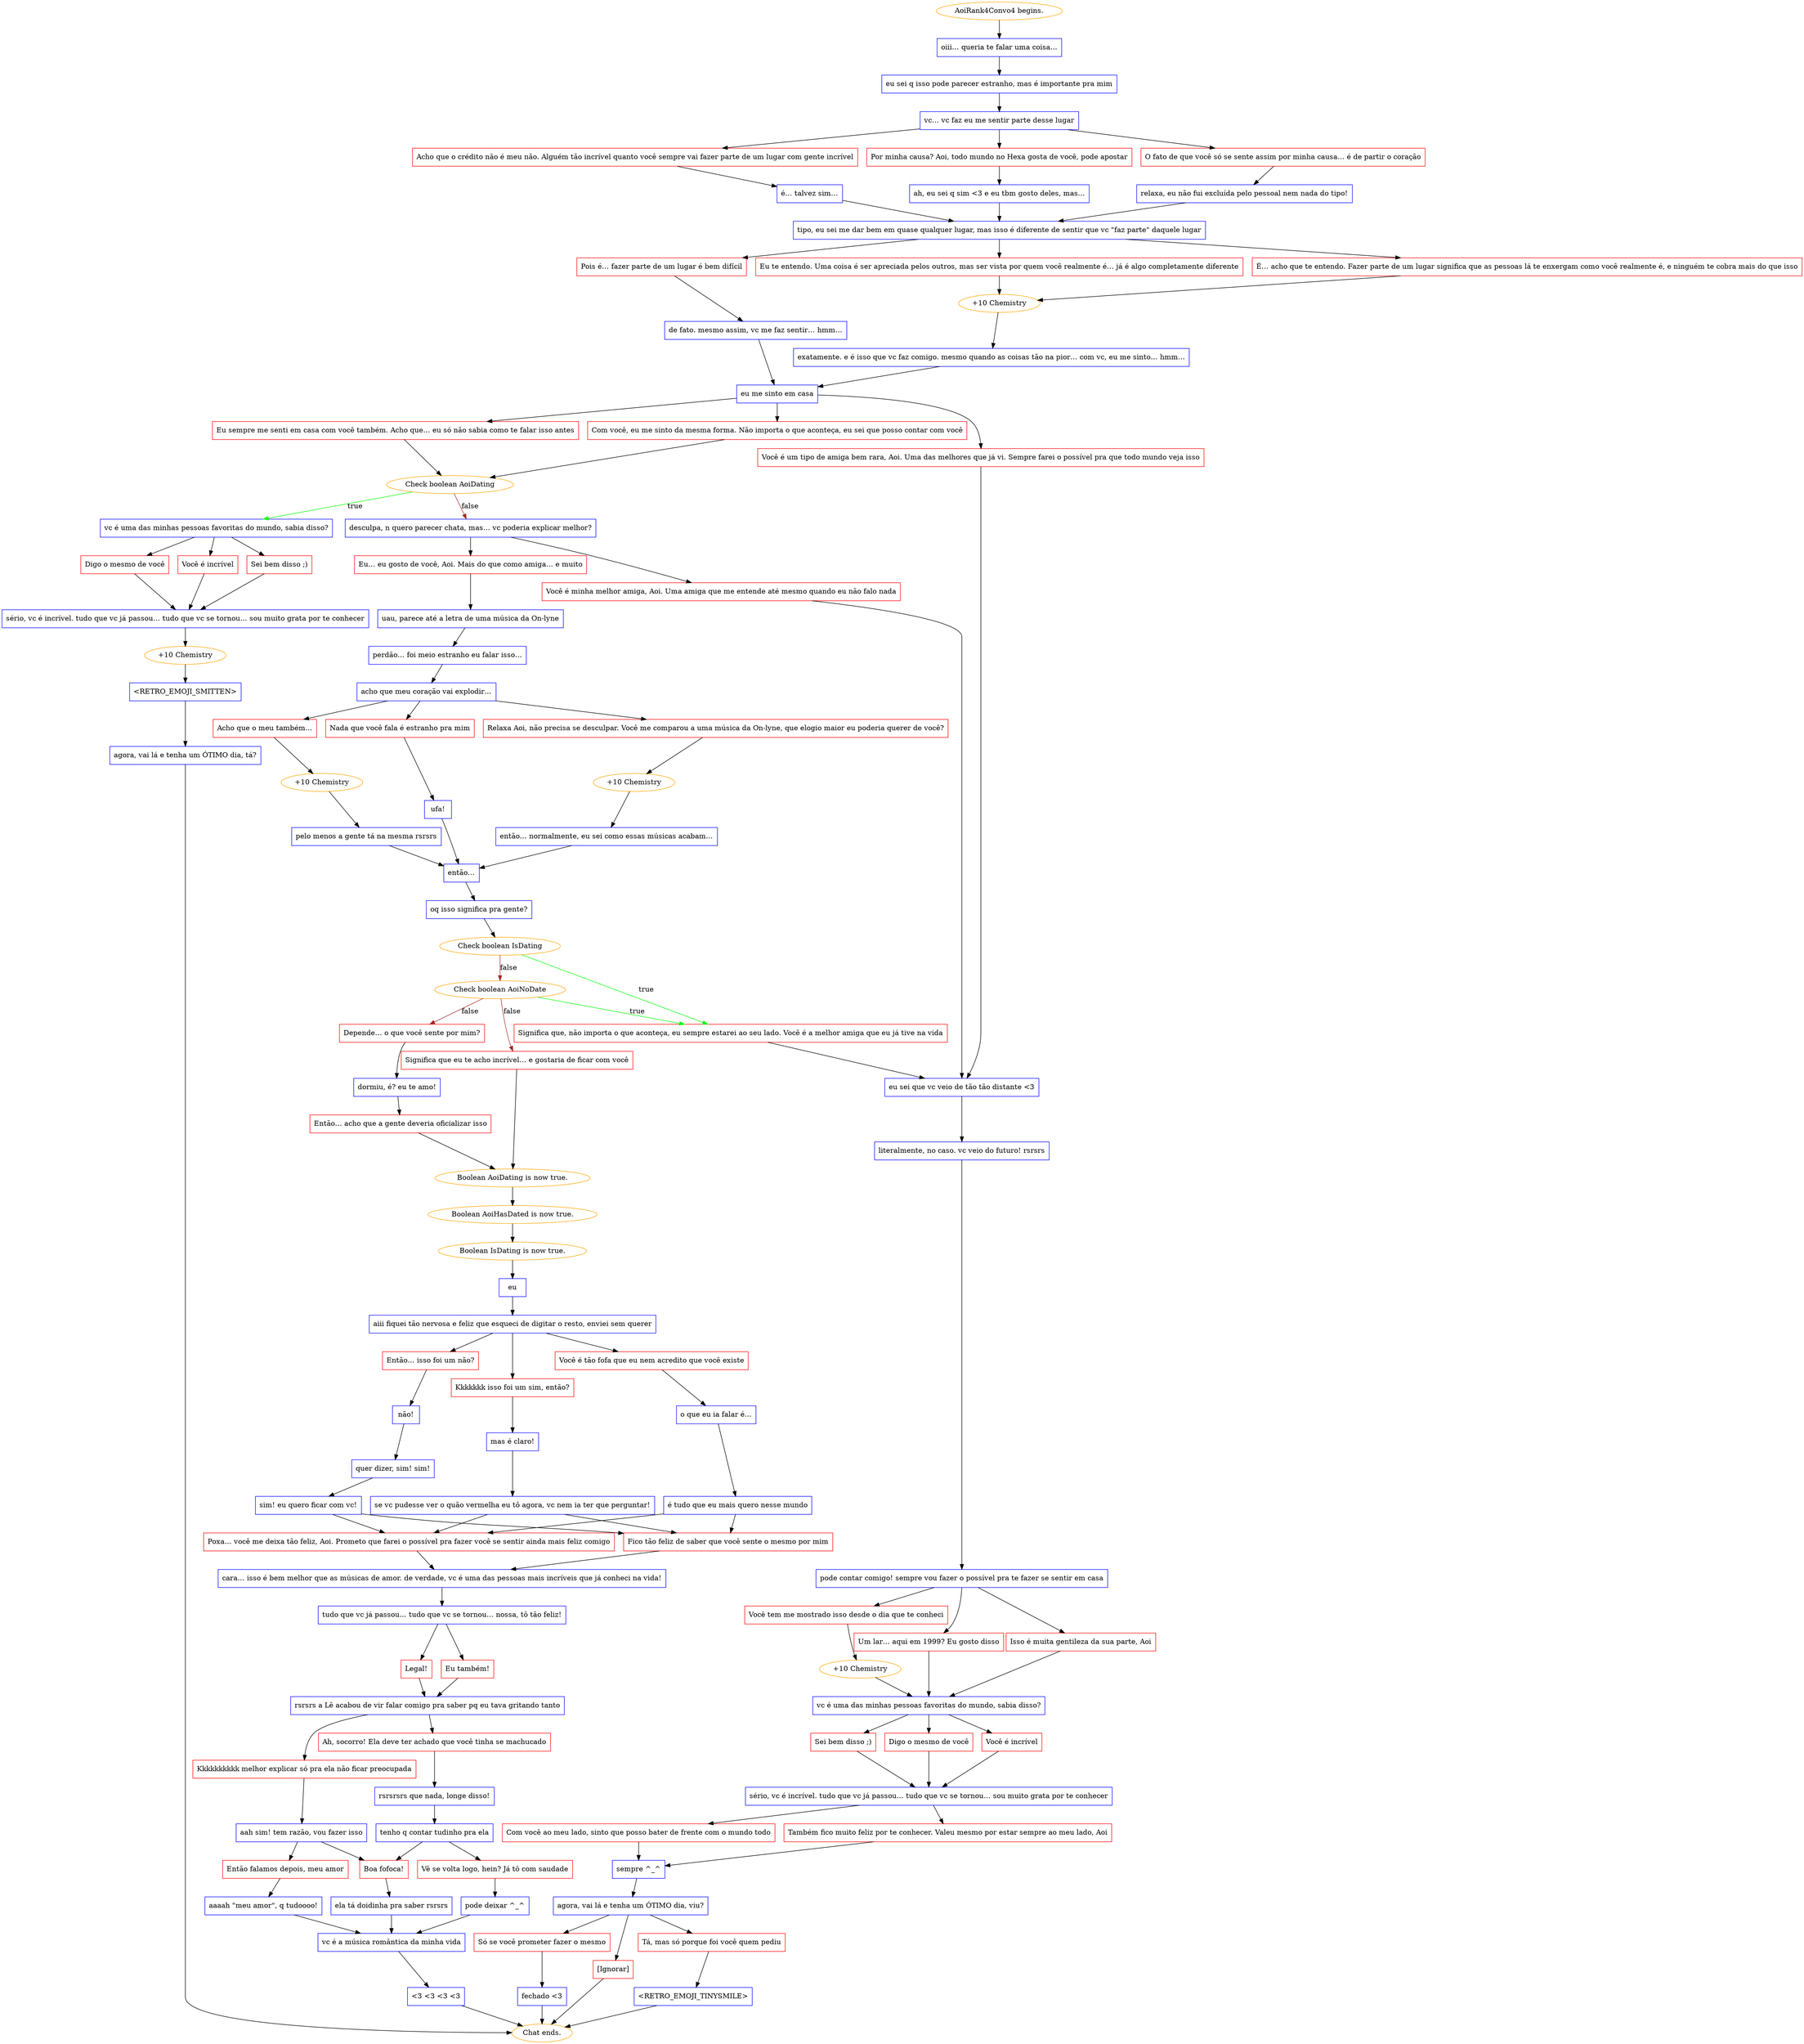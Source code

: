 digraph {
	"AoiRank4Convo4 begins." [color=orange];
		"AoiRank4Convo4 begins." -> j918040787;
	j918040787 [label="oiii… queria te falar uma coisa…",shape=box,color=blue];
		j918040787 -> j2857812175;
	j2857812175 [label="eu sei q isso pode parecer estranho, mas é importante pra mim",shape=box,color=blue];
		j2857812175 -> j17622800;
	j17622800 [label="vc… vc faz eu me sentir parte desse lugar",shape=box,color=blue];
		j17622800 -> j2583063873;
		j17622800 -> j3505205831;
		j17622800 -> j1371375097;
	j2583063873 [label="Acho que o crédito não é meu não. Alguém tão incrível quanto você sempre vai fazer parte de um lugar com gente incrível",shape=box,color=red];
		j2583063873 -> j3136254526;
	j3505205831 [label="Por minha causa? Aoi, todo mundo no Hexa gosta de você, pode apostar",shape=box,color=red];
		j3505205831 -> j1325759031;
	j1371375097 [label="O fato de que você só se sente assim por minha causa… é de partir o coração",shape=box,color=red];
		j1371375097 -> j250246509;
	j3136254526 [label="é… talvez sim…",shape=box,color=blue];
		j3136254526 -> j2230941812;
	j1325759031 [label="ah, eu sei q sim <3 e eu tbm gosto deles, mas…",shape=box,color=blue];
		j1325759031 -> j2230941812;
	j250246509 [label="relaxa, eu não fui excluída pelo pessoal nem nada do tipo!",shape=box,color=blue];
		j250246509 -> j2230941812;
	j2230941812 [label="tipo, eu sei me dar bem em quase qualquer lugar, mas isso é diferente de sentir que vc \"faz parte\" daquele lugar",shape=box,color=blue];
		j2230941812 -> j2184560886;
		j2230941812 -> j2514204670;
		j2230941812 -> j1597368644;
	j2184560886 [label="Eu te entendo. Uma coisa é ser apreciada pelos outros, mas ser vista por quem você realmente é… já é algo completamente diferente",shape=box,color=red];
		j2184560886 -> j1769402762;
	j2514204670 [label="É… acho que te entendo. Fazer parte de um lugar significa que as pessoas lá te enxergam como você realmente é, e ninguém te cobra mais do que isso",shape=box,color=red];
		j2514204670 -> j1769402762;
	j1597368644 [label="Pois é… fazer parte de um lugar é bem difícil",shape=box,color=red];
		j1597368644 -> j2057787298;
	j1769402762 [label="+10 Chemistry",color=orange];
		j1769402762 -> j952748498;
	j2057787298 [label="de fato. mesmo assim, vc me faz sentir… hmm…",shape=box,color=blue];
		j2057787298 -> j3885175006;
	j952748498 [label="exatamente. e é isso que vc faz comigo. mesmo quando as coisas tão na pior… com vc, eu me sinto… hmm…",shape=box,color=blue];
		j952748498 -> j3885175006;
	j3885175006 [label="eu me sinto em casa",shape=box,color=blue];
		j3885175006 -> j3140147108;
		j3885175006 -> j2824812486;
		j3885175006 -> j2496190419;
	j3140147108 [label="Eu sempre me senti em casa com você também. Acho que… eu só não sabia como te falar isso antes",shape=box,color=red];
		j3140147108 -> j3623430327;
	j2824812486 [label="Com você, eu me sinto da mesma forma. Não importa o que aconteça, eu sei que posso contar com você",shape=box,color=red];
		j2824812486 -> j3623430327;
	j2496190419 [label="Você é um tipo de amiga bem rara, Aoi. Uma das melhores que já vi. Sempre farei o possível pra que todo mundo veja isso",shape=box,color=red];
		j2496190419 -> j167897906;
	j3623430327 [label="Check boolean AoiDating",color=orange];
		j3623430327 -> j962391767 [label=true,color=green];
		j3623430327 -> j4107134045 [label=false,color=brown];
	j167897906 [label="eu sei que vc veio de tão tão distante <3",shape=box,color=blue];
		j167897906 -> j2804560270;
	j962391767 [label="vc é uma das minhas pessoas favoritas do mundo, sabia disso?",shape=box,color=blue];
		j962391767 -> j1930181959;
		j962391767 -> j2718743773;
		j962391767 -> j65790302;
	j4107134045 [label="desculpa, n quero parecer chata, mas… vc poderia explicar melhor?",shape=box,color=blue];
		j4107134045 -> j2478488953;
		j4107134045 -> j525397694;
	j2804560270 [label="literalmente, no caso. vc veio do futuro! rsrsrs",shape=box,color=blue];
		j2804560270 -> j1135996010;
	j1930181959 [label="Digo o mesmo de você",shape=box,color=red];
		j1930181959 -> j4083109913;
	j2718743773 [label="Você é incrível",shape=box,color=red];
		j2718743773 -> j4083109913;
	j65790302 [label="Sei bem disso ;)",shape=box,color=red];
		j65790302 -> j4083109913;
	j2478488953 [label="Eu… eu gosto de você, Aoi. Mais do que como amiga… e muito",shape=box,color=red];
		j2478488953 -> j311989347;
	j525397694 [label="Você é minha melhor amiga, Aoi. Uma amiga que me entende até mesmo quando eu não falo nada",shape=box,color=red];
		j525397694 -> j167897906;
	j1135996010 [label="pode contar comigo! sempre vou fazer o possível pra te fazer se sentir em casa",shape=box,color=blue];
		j1135996010 -> j2067082879;
		j1135996010 -> j54118102;
		j1135996010 -> j3800626627;
	j4083109913 [label="sério, vc é incrível. tudo que vc já passou… tudo que vc se tornou… sou muito grata por te conhecer",shape=box,color=blue];
		j4083109913 -> j398197405;
	j311989347 [label="uau, parece até a letra de uma música da On-lyne",shape=box,color=blue];
		j311989347 -> j2238157480;
	j2067082879 [label="Você tem me mostrado isso desde o dia que te conheci",shape=box,color=red];
		j2067082879 -> j2396319646;
	j54118102 [label="Um lar… aqui em 1999? Eu gosto disso",shape=box,color=red];
		j54118102 -> j1504230268;
	j3800626627 [label="Isso é muita gentileza da sua parte, Aoi",shape=box,color=red];
		j3800626627 -> j1504230268;
	j398197405 [label="+10 Chemistry",color=orange];
		j398197405 -> j3242428890;
	j2238157480 [label="perdão… foi meio estranho eu falar isso…",shape=box,color=blue];
		j2238157480 -> j167061966;
	j2396319646 [label="+10 Chemistry",color=orange];
		j2396319646 -> j1504230268;
	j1504230268 [label="vc é uma das minhas pessoas favoritas do mundo, sabia disso?",shape=box,color=blue];
		j1504230268 -> j4122205164;
		j1504230268 -> j2857961153;
		j1504230268 -> j716797174;
	j3242428890 [label="<RETRO_EMOJI_SMITTEN>",shape=box,color=blue];
		j3242428890 -> j808794936;
	j167061966 [label="acho que meu coração vai explodir…",shape=box,color=blue];
		j167061966 -> j747620524;
		j167061966 -> j711987641;
		j167061966 -> j4141690139;
	j4122205164 [label="Digo o mesmo de você",shape=box,color=red];
		j4122205164 -> j3167408589;
	j2857961153 [label="Você é incrível",shape=box,color=red];
		j2857961153 -> j3167408589;
	j716797174 [label="Sei bem disso ;)",shape=box,color=red];
		j716797174 -> j3167408589;
	j808794936 [label="agora, vai lá e tenha um ÓTIMO dia, tá?",shape=box,color=blue];
		j808794936 -> "Chat ends.";
	j747620524 [label="Relaxa Aoi, não precisa se desculpar. Você me comparou a uma música da On-lyne, que elogio maior eu poderia querer de você?",shape=box,color=red];
		j747620524 -> j714479466;
	j711987641 [label="Acho que o meu também…",shape=box,color=red];
		j711987641 -> j637783703;
	j4141690139 [label="Nada que você fala é estranho pra mim",shape=box,color=red];
		j4141690139 -> j838551691;
	j3167408589 [label="sério, vc é incrível. tudo que vc já passou… tudo que vc se tornou… sou muito grata por te conhecer",shape=box,color=blue];
		j3167408589 -> j3360817809;
		j3167408589 -> j2182893927;
	"Chat ends." [color=orange];
	j714479466 [label="+10 Chemistry",color=orange];
		j714479466 -> j3981276422;
	j637783703 [label="+10 Chemistry",color=orange];
		j637783703 -> j572723;
	j838551691 [label="ufa!",shape=box,color=blue];
		j838551691 -> j3916876986;
	j3360817809 [label="Com você ao meu lado, sinto que posso bater de frente com o mundo todo",shape=box,color=red];
		j3360817809 -> j3160019669;
	j2182893927 [label="Também fico muito feliz por te conhecer. Valeu mesmo por estar sempre ao meu lado, Aoi",shape=box,color=red];
		j2182893927 -> j3160019669;
	j3981276422 [label="então… normalmente, eu sei como essas músicas acabam…",shape=box,color=blue];
		j3981276422 -> j3916876986;
	j572723 [label="pelo menos a gente tá na mesma rsrsrs",shape=box,color=blue];
		j572723 -> j3916876986;
	j3916876986 [label="então…",shape=box,color=blue];
		j3916876986 -> j606667183;
	j3160019669 [label="sempre ^_^",shape=box,color=blue];
		j3160019669 -> j4116737911;
	j606667183 [label="oq isso significa pra gente?",shape=box,color=blue];
		j606667183 -> j1568675080;
	j4116737911 [label="agora, vai lá e tenha um ÓTIMO dia, viu?",shape=box,color=blue];
		j4116737911 -> j3127231901;
		j4116737911 -> j3564455155;
		j4116737911 -> j1678137900;
	j1568675080 [label="Check boolean IsDating",color=orange];
		j1568675080 -> j3619035283 [label=true,color=green];
		j1568675080 -> j1069024573 [label=false,color=brown];
	j3127231901 [label="Tá, mas só porque foi você quem pediu",shape=box,color=red];
		j3127231901 -> j3029731251;
	j3564455155 [label="Só se você prometer fazer o mesmo",shape=box,color=red];
		j3564455155 -> j1254593547;
	j1678137900 [label="[Ignorar]",shape=box,color=red];
		j1678137900 -> "Chat ends.";
	j3619035283 [label="Significa que, não importa o que aconteça, eu sempre estarei ao seu lado. Você é a melhor amiga que eu já tive na vida",shape=box,color=red];
		j3619035283 -> j167897906;
	j1069024573 [label="Check boolean AoiNoDate",color=orange];
		j1069024573 -> j3619035283 [label=true,color=green];
		j1069024573 -> j2961842044 [label=false,color=brown];
		j1069024573 -> j3373912082 [label=false,color=brown];
	j3029731251 [label="<RETRO_EMOJI_TINYSMILE>",shape=box,color=blue];
		j3029731251 -> "Chat ends.";
	j1254593547 [label="fechado <3",shape=box,color=blue];
		j1254593547 -> "Chat ends.";
	j2961842044 [label="Significa que eu te acho incrível… e gostaria de ficar com você",shape=box,color=red];
		j2961842044 -> j1726743997;
	j3373912082 [label="Depende… o que você sente por mim?",shape=box,color=red];
		j3373912082 -> j3474766504;
	j1726743997 [label="Boolean AoiDating is now true.",color=orange];
		j1726743997 -> j1589587456;
	j3474766504 [label="dormiu, é? eu te amo!",shape=box,color=blue];
		j3474766504 -> j3991931202;
	j1589587456 [label="Boolean AoiHasDated is now true.",color=orange];
		j1589587456 -> j691122325;
	j3991931202 [label="Então… acho que a gente deveria oficializar isso",shape=box,color=red];
		j3991931202 -> j1726743997;
	j691122325 [label="Boolean IsDating is now true.",color=orange];
		j691122325 -> j2460000253;
	j2460000253 [label="eu",shape=box,color=blue];
		j2460000253 -> j1413227995;
	j1413227995 [label="aiii fiquei tão nervosa e feliz que esqueci de digitar o resto, enviei sem querer",shape=box,color=blue];
		j1413227995 -> j26045784;
		j1413227995 -> j4250547801;
		j1413227995 -> j2040879949;
	j26045784 [label="Kkkkkkk isso foi um sim, então?",shape=box,color=red];
		j26045784 -> j1010812588;
	j4250547801 [label="Você é tão fofa que eu nem acredito que você existe",shape=box,color=red];
		j4250547801 -> j4104376618;
	j2040879949 [label="Então… isso foi um não?",shape=box,color=red];
		j2040879949 -> j558189784;
	j1010812588 [label="mas é claro!",shape=box,color=blue];
		j1010812588 -> j1989575556;
	j4104376618 [label="o que eu ia falar é…",shape=box,color=blue];
		j4104376618 -> j3254263703;
	j558189784 [label="não!",shape=box,color=blue];
		j558189784 -> j1317947712;
	j1989575556 [label="se vc pudesse ver o quão vermelha eu tô agora, vc nem ia ter que perguntar!",shape=box,color=blue];
		j1989575556 -> j118833367;
		j1989575556 -> j3611319759;
	j3254263703 [label="é tudo que eu mais quero nesse mundo",shape=box,color=blue];
		j3254263703 -> j118833367;
		j3254263703 -> j3611319759;
	j1317947712 [label="quer dizer, sim! sim!",shape=box,color=blue];
		j1317947712 -> j2932914945;
	j118833367 [label="Fico tão feliz de saber que você sente o mesmo por mim",shape=box,color=red];
		j118833367 -> j46298283;
	j3611319759 [label="Poxa… você me deixa tão feliz, Aoi. Prometo que farei o possível pra fazer você se sentir ainda mais feliz comigo",shape=box,color=red];
		j3611319759 -> j46298283;
	j2932914945 [label="sim! eu quero ficar com vc!",shape=box,color=blue];
		j2932914945 -> j118833367;
		j2932914945 -> j3611319759;
	j46298283 [label="cara… isso é bem melhor que as músicas de amor. de verdade, vc é uma das pessoas mais incríveis que já conheci na vida!",shape=box,color=blue];
		j46298283 -> j1889682295;
	j1889682295 [label="tudo que vc já passou… tudo que vc se tornou… nossa, tô tão feliz!",shape=box,color=blue];
		j1889682295 -> j3959509721;
		j1889682295 -> j2896141304;
	j3959509721 [label="Legal!",shape=box,color=red];
		j3959509721 -> j511337688;
	j2896141304 [label="Eu também!",shape=box,color=red];
		j2896141304 -> j511337688;
	j511337688 [label="rsrsrs a Lê acabou de vir falar comigo pra saber pq eu tava gritando tanto",shape=box,color=blue];
		j511337688 -> j1787707609;
		j511337688 -> j524984564;
	j1787707609 [label="Ah, socorro! Ela deve ter achado que você tinha se machucado",shape=box,color=red];
		j1787707609 -> j581006725;
	j524984564 [label="Kkkkkkkkkk melhor explicar só pra ela não ficar preocupada",shape=box,color=red];
		j524984564 -> j3419058675;
	j581006725 [label="rsrsrsrs que nada, longe disso!",shape=box,color=blue];
		j581006725 -> j632790603;
	j3419058675 [label="aah sim! tem razão, vou fazer isso",shape=box,color=blue];
		j3419058675 -> j4142413742;
		j3419058675 -> j2607677958;
	j632790603 [label="tenho q contar tudinho pra ela",shape=box,color=blue];
		j632790603 -> j4142413742;
		j632790603 -> j887130218;
	j4142413742 [label="Boa fofoca!",shape=box,color=red];
		j4142413742 -> j1240365965;
	j2607677958 [label="Então falamos depois, meu amor",shape=box,color=red];
		j2607677958 -> j1111609890;
	j887130218 [label="Vê se volta logo, hein? Já tô com saudade",shape=box,color=red];
		j887130218 -> j31897645;
	j1240365965 [label="ela tá doidinha pra saber rsrsrs",shape=box,color=blue];
		j1240365965 -> j3122512526;
	j1111609890 [label="aaaah \"meu amor\", q tudoooo!",shape=box,color=blue];
		j1111609890 -> j3122512526;
	j31897645 [label="pode deixar ^_^",shape=box,color=blue];
		j31897645 -> j3122512526;
	j3122512526 [label="vc é a música romântica da minha vida",shape=box,color=blue];
		j3122512526 -> j2074037111;
	j2074037111 [label="<3 <3 <3 <3",shape=box,color=blue];
		j2074037111 -> "Chat ends.";
}